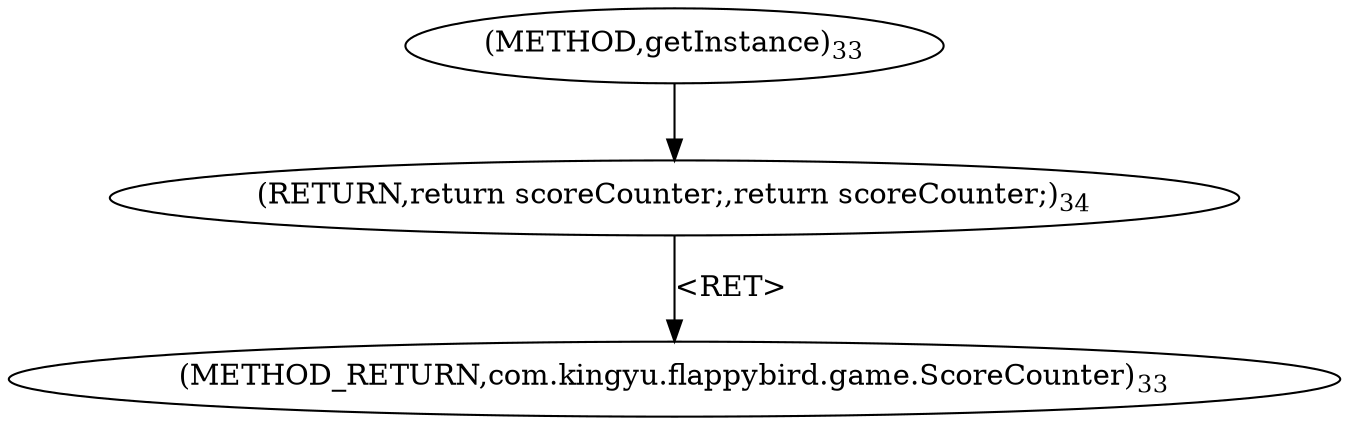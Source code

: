 digraph "getInstance" {  
"57" [label = <(METHOD,getInstance)<SUB>33</SUB>> ]
"65" [label = <(METHOD_RETURN,com.kingyu.flappybird.game.ScoreCounter)<SUB>33</SUB>> ]
"59" [label = <(RETURN,return scoreCounter;,return scoreCounter;)<SUB>34</SUB>> ]
  "59" -> "65"  [ label = "&lt;RET&gt;"] 
  "57" -> "59" 
}
